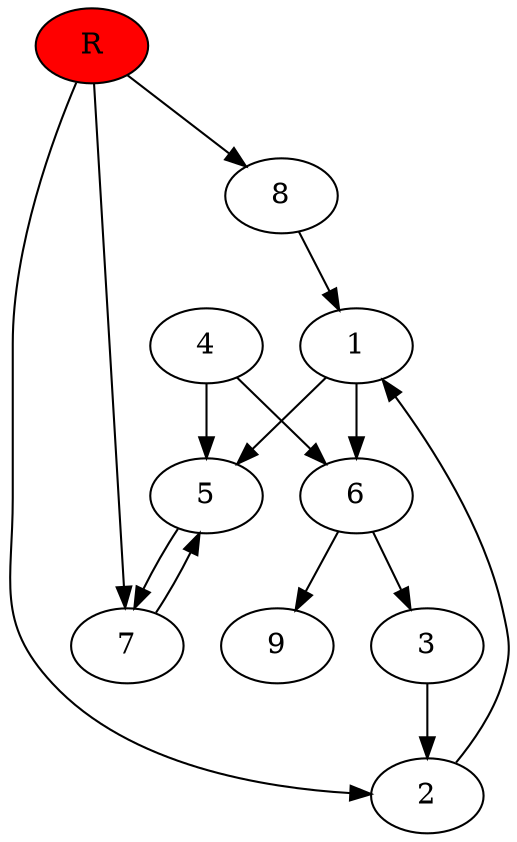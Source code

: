 digraph prb19885 {
	1
	2
	3
	4
	5
	6
	7
	8
	R [fillcolor="#ff0000" style=filled]
	1 -> 5
	1 -> 6
	2 -> 1
	3 -> 2
	4 -> 5
	4 -> 6
	5 -> 7
	6 -> 3
	6 -> 9
	7 -> 5
	8 -> 1
	R -> 2
	R -> 7
	R -> 8
}
